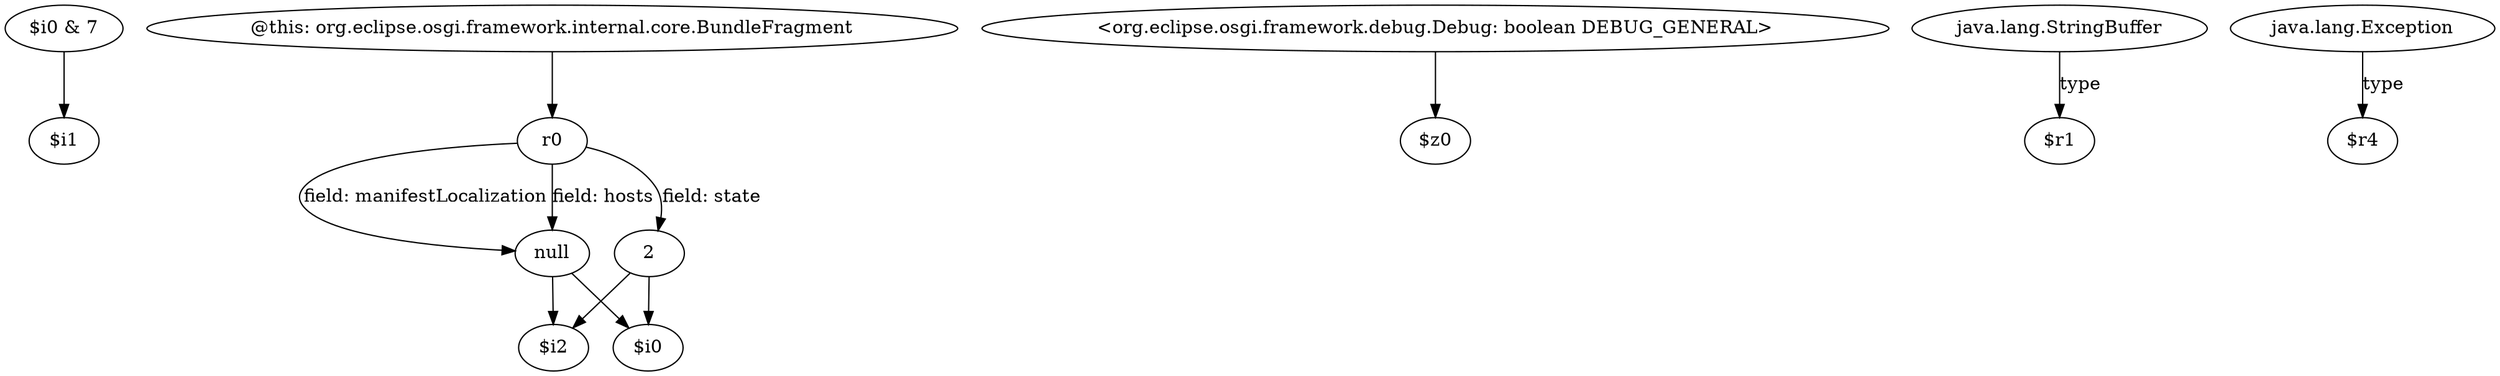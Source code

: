digraph g {
0[label="$i0 & 7"]
1[label="$i1"]
0->1[label=""]
2[label="null"]
3[label="$i2"]
2->3[label=""]
4[label="2"]
5[label="$i0"]
4->5[label=""]
6[label="@this: org.eclipse.osgi.framework.internal.core.BundleFragment"]
7[label="r0"]
6->7[label=""]
2->5[label=""]
8[label="<org.eclipse.osgi.framework.debug.Debug: boolean DEBUG_GENERAL>"]
9[label="$z0"]
8->9[label=""]
10[label="java.lang.StringBuffer"]
11[label="$r1"]
10->11[label="type"]
7->2[label="field: hosts"]
7->2[label="field: manifestLocalization"]
12[label="java.lang.Exception"]
13[label="$r4"]
12->13[label="type"]
7->4[label="field: state"]
4->3[label=""]
}